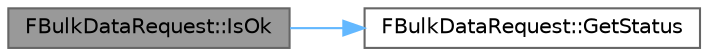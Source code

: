 digraph "FBulkDataRequest::IsOk"
{
 // INTERACTIVE_SVG=YES
 // LATEX_PDF_SIZE
  bgcolor="transparent";
  edge [fontname=Helvetica,fontsize=10,labelfontname=Helvetica,labelfontsize=10];
  node [fontname=Helvetica,fontsize=10,shape=box,height=0.2,width=0.4];
  rankdir="LR";
  Node1 [id="Node000001",label="FBulkDataRequest::IsOk",height=0.2,width=0.4,color="gray40", fillcolor="grey60", style="filled", fontcolor="black",tooltip="Returns whether the request completed successfully."];
  Node1 -> Node2 [id="edge1_Node000001_Node000002",color="steelblue1",style="solid",tooltip=" "];
  Node2 [id="Node000002",label="FBulkDataRequest::GetStatus",height=0.2,width=0.4,color="grey40", fillcolor="white", style="filled",URL="$d7/dcd/classFBulkDataRequest.html#a149739dfdfff0db84911b56089655205",tooltip="Returns current status of the request."];
}
